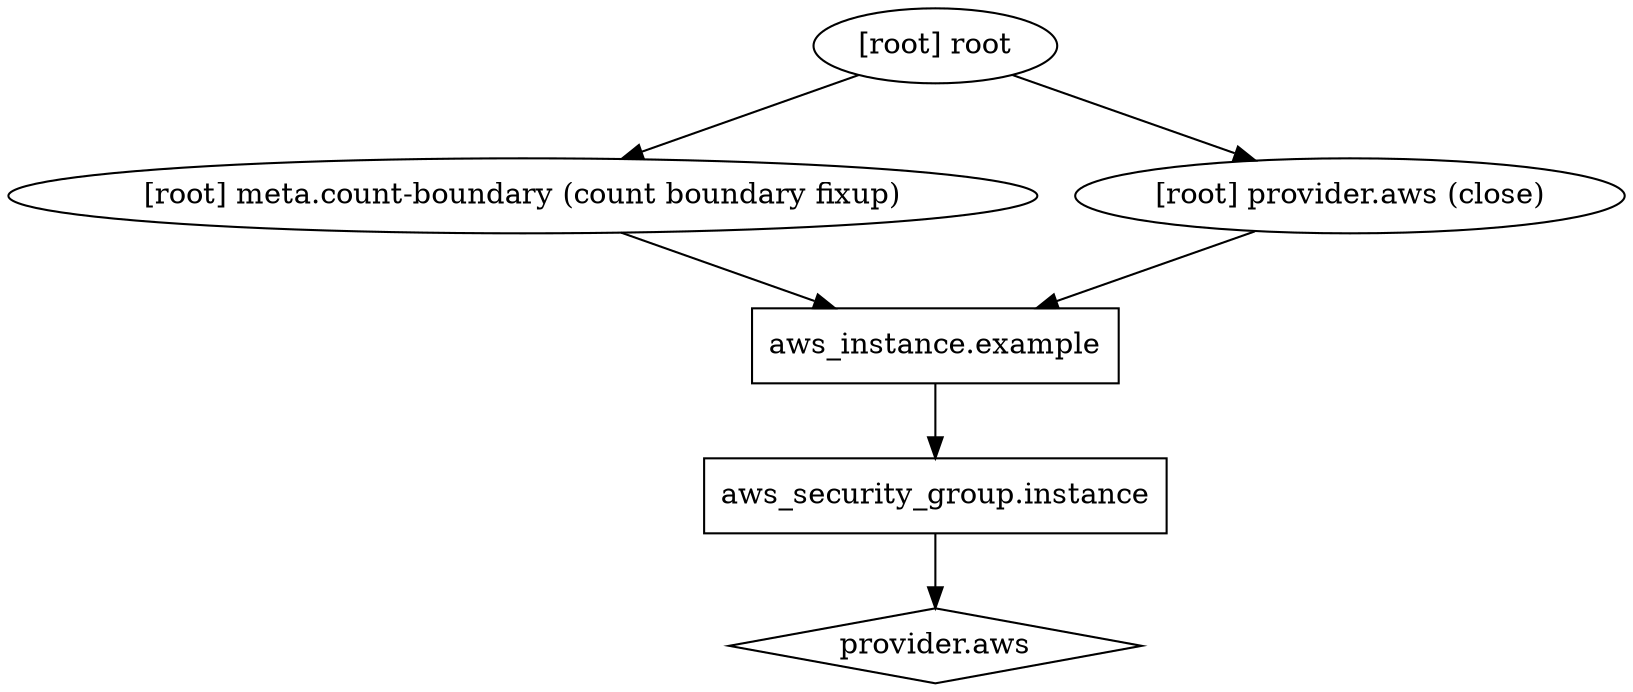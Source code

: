 digraph {
	compound = "true"
	newrank = "true"
	subgraph "root" {
		"[root] aws_instance.example" [label = "aws_instance.example", shape = "box"]
		"[root] aws_security_group.instance" [label = "aws_security_group.instance", shape = "box"]
		"[root] provider.aws" [label = "provider.aws", shape = "diamond"]
		"[root] aws_instance.example" -> "[root] aws_security_group.instance"
		"[root] aws_security_group.instance" -> "[root] provider.aws"
		"[root] meta.count-boundary (count boundary fixup)" -> "[root] aws_instance.example"
		"[root] provider.aws (close)" -> "[root] aws_instance.example"
		"[root] root" -> "[root] meta.count-boundary (count boundary fixup)"
		"[root] root" -> "[root] provider.aws (close)"
	}
}

